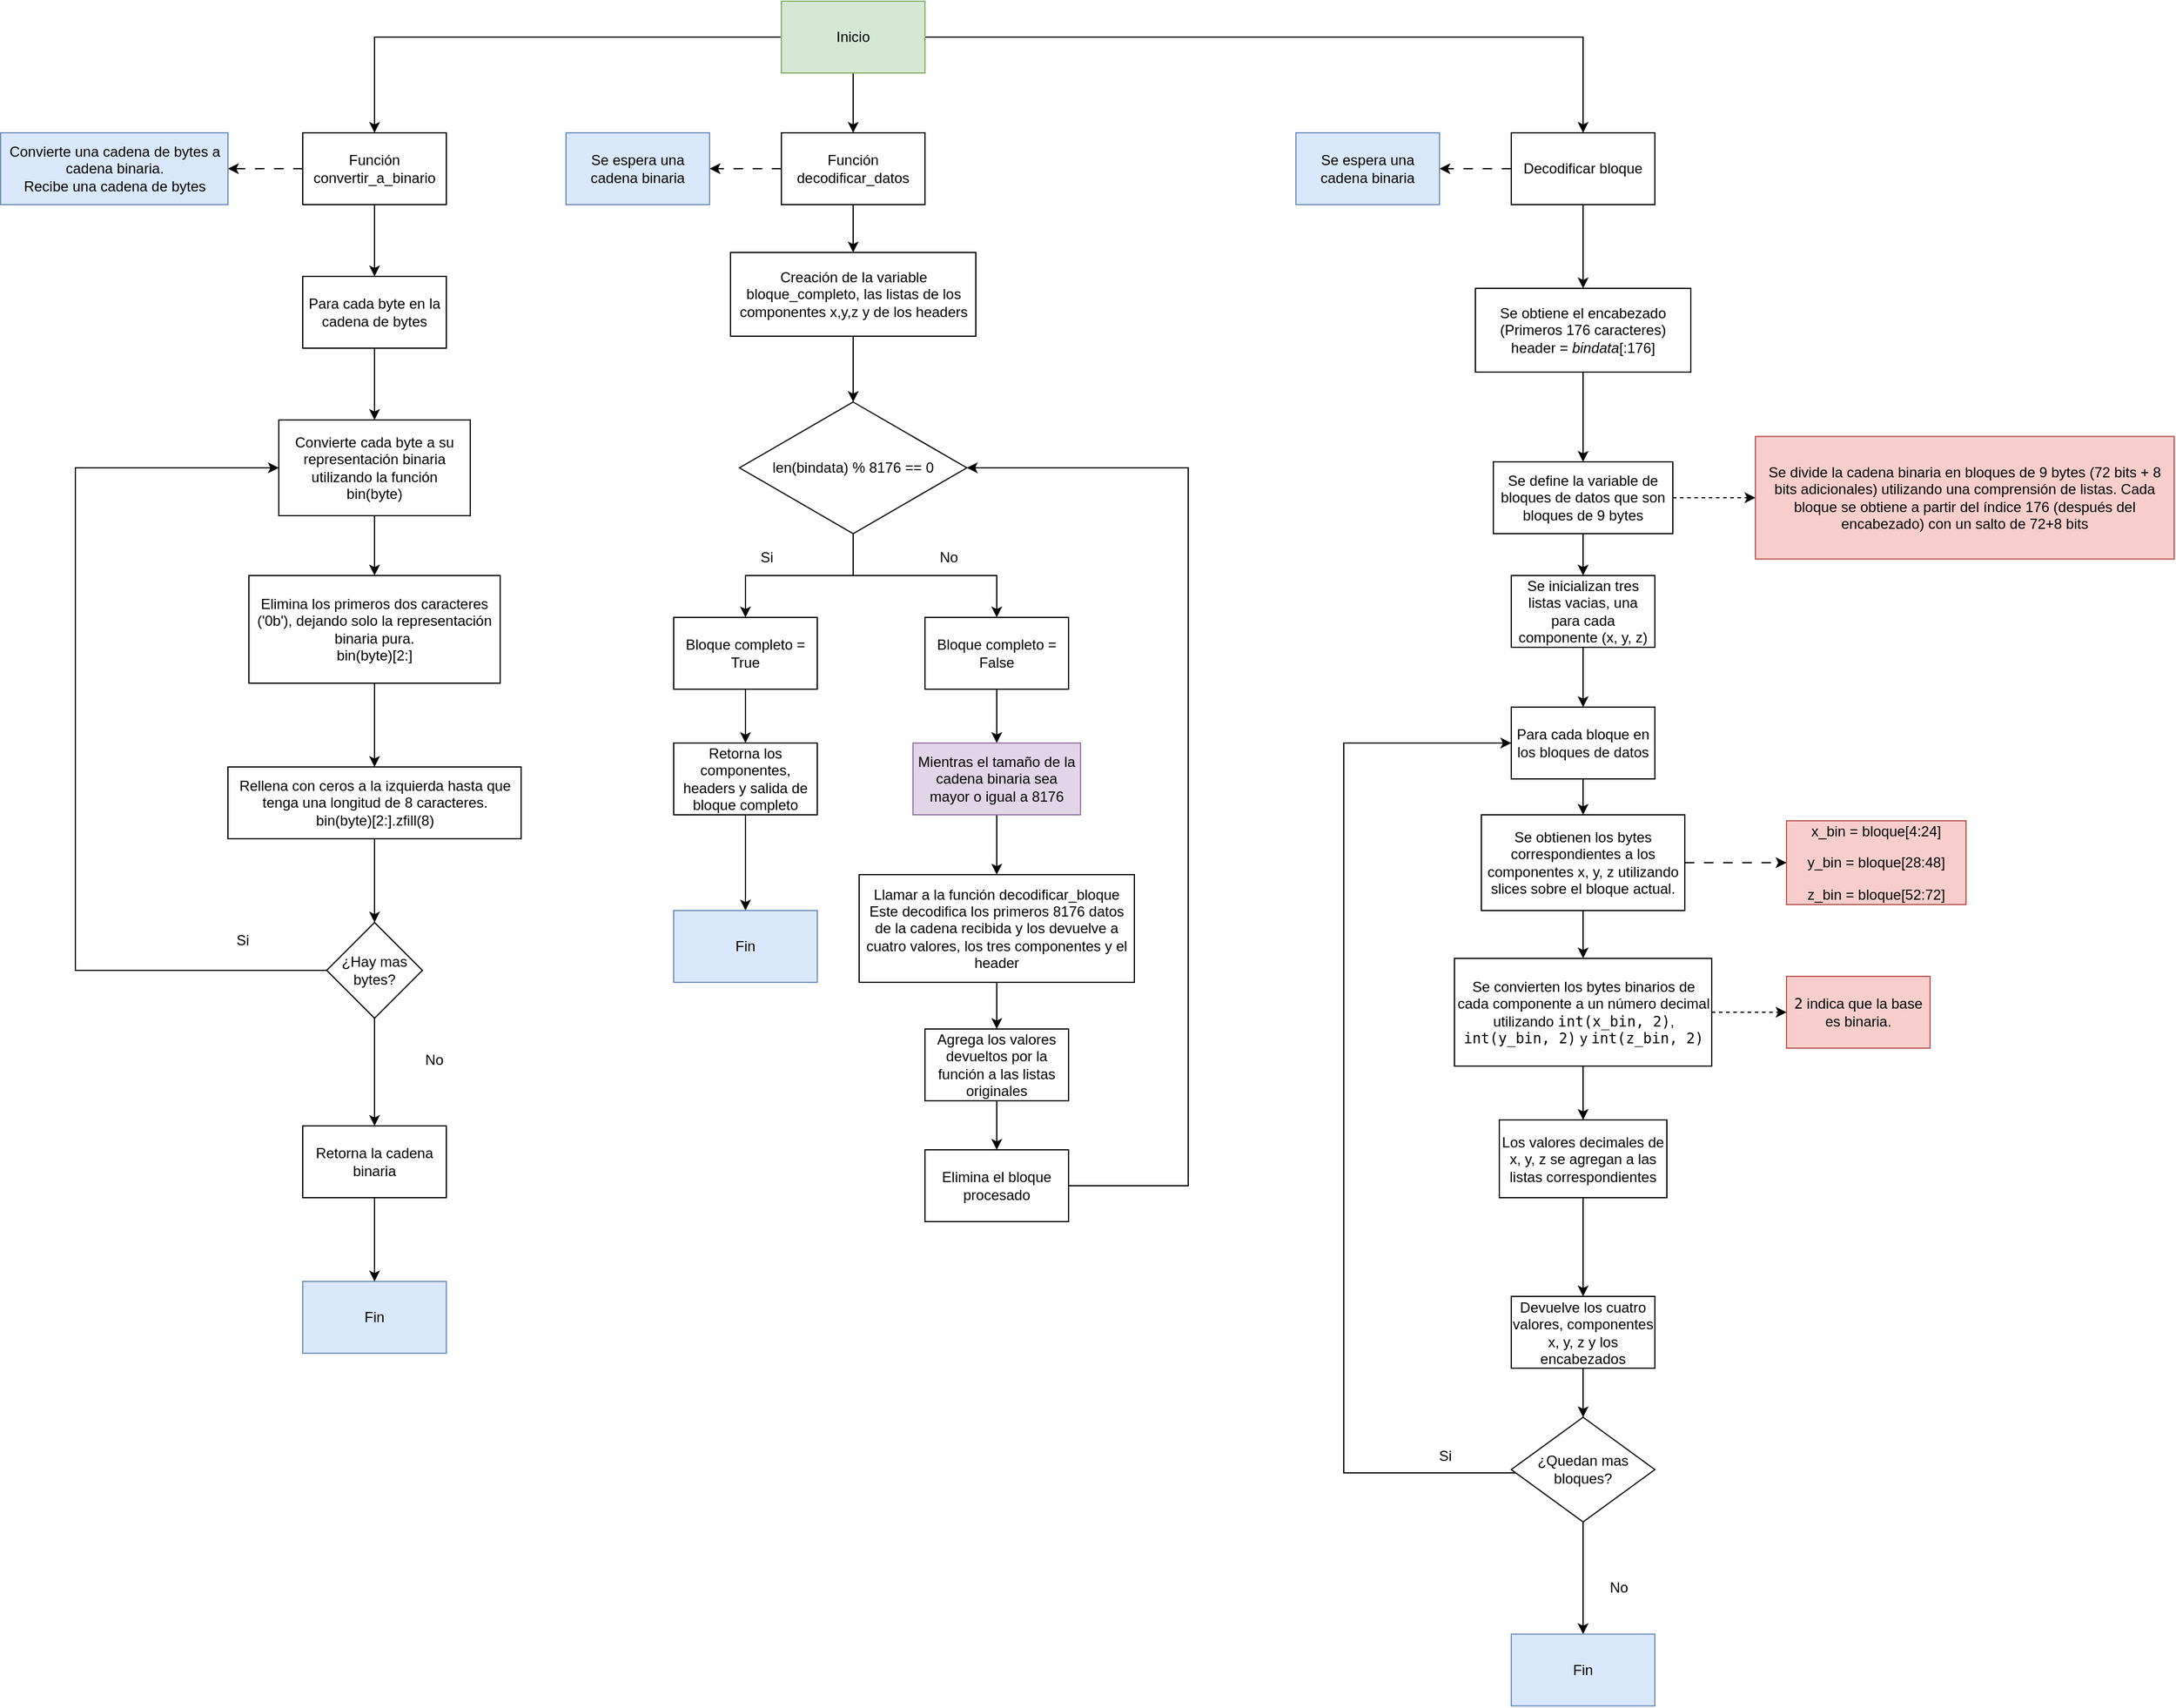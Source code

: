 <mxfile version="24.4.6" type="device">
  <diagram name="Página-1" id="4RbDEC1ftq5Z9n6P_oA_">
    <mxGraphModel dx="1049" dy="612" grid="1" gridSize="10" guides="1" tooltips="1" connect="1" arrows="1" fold="1" page="1" pageScale="1" pageWidth="827" pageHeight="1169" math="0" shadow="0">
      <root>
        <mxCell id="0" />
        <mxCell id="1" parent="0" />
        <mxCell id="TBsZOaTkdkSCyyJF4Hoa-3" value="" style="edgeStyle=orthogonalEdgeStyle;rounded=0;orthogonalLoop=1;jettySize=auto;html=1;" edge="1" parent="1" source="TBsZOaTkdkSCyyJF4Hoa-1" target="TBsZOaTkdkSCyyJF4Hoa-2">
          <mxGeometry relative="1" as="geometry" />
        </mxCell>
        <mxCell id="TBsZOaTkdkSCyyJF4Hoa-26" value="" style="edgeStyle=orthogonalEdgeStyle;rounded=0;orthogonalLoop=1;jettySize=auto;html=1;" edge="1" parent="1" source="TBsZOaTkdkSCyyJF4Hoa-1" target="TBsZOaTkdkSCyyJF4Hoa-25">
          <mxGeometry relative="1" as="geometry" />
        </mxCell>
        <mxCell id="TBsZOaTkdkSCyyJF4Hoa-63" value="" style="edgeStyle=orthogonalEdgeStyle;rounded=0;orthogonalLoop=1;jettySize=auto;html=1;" edge="1" parent="1" source="TBsZOaTkdkSCyyJF4Hoa-1" target="TBsZOaTkdkSCyyJF4Hoa-62">
          <mxGeometry relative="1" as="geometry" />
        </mxCell>
        <mxCell id="TBsZOaTkdkSCyyJF4Hoa-1" value="Inicio" style="rounded=0;whiteSpace=wrap;html=1;fillColor=#d5e8d4;strokeColor=#82b366;" vertex="1" parent="1">
          <mxGeometry x="840" y="250" width="120" height="60" as="geometry" />
        </mxCell>
        <mxCell id="TBsZOaTkdkSCyyJF4Hoa-5" value="" style="edgeStyle=orthogonalEdgeStyle;rounded=0;orthogonalLoop=1;jettySize=auto;html=1;dashed=1;dashPattern=8 8;" edge="1" parent="1" source="TBsZOaTkdkSCyyJF4Hoa-2" target="TBsZOaTkdkSCyyJF4Hoa-4">
          <mxGeometry relative="1" as="geometry" />
        </mxCell>
        <mxCell id="TBsZOaTkdkSCyyJF4Hoa-7" value="" style="edgeStyle=orthogonalEdgeStyle;rounded=0;orthogonalLoop=1;jettySize=auto;html=1;" edge="1" parent="1" source="TBsZOaTkdkSCyyJF4Hoa-2" target="TBsZOaTkdkSCyyJF4Hoa-6">
          <mxGeometry relative="1" as="geometry" />
        </mxCell>
        <mxCell id="TBsZOaTkdkSCyyJF4Hoa-2" value="&lt;div&gt;Función &lt;br&gt;&lt;/div&gt;&lt;div&gt;convertir_a_binario&lt;br&gt;&lt;/div&gt; " style="whiteSpace=wrap;html=1;rounded=0;" vertex="1" parent="1">
          <mxGeometry x="440" y="360" width="120" height="60" as="geometry" />
        </mxCell>
        <mxCell id="TBsZOaTkdkSCyyJF4Hoa-4" value="&lt;div&gt;Convierte una cadena de bytes a cadena binaria. &lt;br&gt;&lt;/div&gt;&lt;div&gt;Recibe una cadena de bytes&lt;br&gt;&lt;/div&gt;" style="whiteSpace=wrap;html=1;rounded=0;fillColor=#dae8fc;strokeColor=#6c8ebf;" vertex="1" parent="1">
          <mxGeometry x="187.5" y="360" width="190" height="60" as="geometry" />
        </mxCell>
        <mxCell id="TBsZOaTkdkSCyyJF4Hoa-9" value="" style="edgeStyle=orthogonalEdgeStyle;rounded=0;orthogonalLoop=1;jettySize=auto;html=1;" edge="1" parent="1" source="TBsZOaTkdkSCyyJF4Hoa-6" target="TBsZOaTkdkSCyyJF4Hoa-8">
          <mxGeometry relative="1" as="geometry" />
        </mxCell>
        <mxCell id="TBsZOaTkdkSCyyJF4Hoa-6" value="Para cada byte en la cadena de bytes" style="whiteSpace=wrap;html=1;rounded=0;" vertex="1" parent="1">
          <mxGeometry x="440" y="480" width="120" height="60" as="geometry" />
        </mxCell>
        <mxCell id="TBsZOaTkdkSCyyJF4Hoa-11" value="" style="edgeStyle=orthogonalEdgeStyle;rounded=0;orthogonalLoop=1;jettySize=auto;html=1;" edge="1" parent="1" source="TBsZOaTkdkSCyyJF4Hoa-8" target="TBsZOaTkdkSCyyJF4Hoa-10">
          <mxGeometry relative="1" as="geometry" />
        </mxCell>
        <mxCell id="TBsZOaTkdkSCyyJF4Hoa-8" value="Convierte cada byte a su representación binaria utilizando la función &lt;br&gt;bin(byte)" style="whiteSpace=wrap;html=1;rounded=0;" vertex="1" parent="1">
          <mxGeometry x="420" y="600" width="160" height="80" as="geometry" />
        </mxCell>
        <mxCell id="TBsZOaTkdkSCyyJF4Hoa-13" value="" style="edgeStyle=orthogonalEdgeStyle;rounded=0;orthogonalLoop=1;jettySize=auto;html=1;" edge="1" parent="1" source="TBsZOaTkdkSCyyJF4Hoa-10" target="TBsZOaTkdkSCyyJF4Hoa-12">
          <mxGeometry relative="1" as="geometry" />
        </mxCell>
        <mxCell id="TBsZOaTkdkSCyyJF4Hoa-10" value="&lt;div&gt;Elimina los primeros dos caracteres (&#39;0b&#39;), dejando solo la representación binaria pura.&lt;/div&gt;&lt;div&gt;bin(byte)[2:]&lt;br&gt;&lt;/div&gt;" style="whiteSpace=wrap;html=1;rounded=0;" vertex="1" parent="1">
          <mxGeometry x="395" y="730" width="210" height="90" as="geometry" />
        </mxCell>
        <mxCell id="TBsZOaTkdkSCyyJF4Hoa-17" value="" style="edgeStyle=orthogonalEdgeStyle;rounded=0;orthogonalLoop=1;jettySize=auto;html=1;" edge="1" parent="1" source="TBsZOaTkdkSCyyJF4Hoa-12" target="TBsZOaTkdkSCyyJF4Hoa-16">
          <mxGeometry relative="1" as="geometry" />
        </mxCell>
        <mxCell id="TBsZOaTkdkSCyyJF4Hoa-12" value="&lt;div&gt;Rellena con ceros a la izquierda hasta que tenga una longitud de 8 caracteres.&lt;/div&gt;bin(byte)[2:].zfill(8)" style="whiteSpace=wrap;html=1;rounded=0;" vertex="1" parent="1">
          <mxGeometry x="377.5" y="890" width="245" height="60" as="geometry" />
        </mxCell>
        <mxCell id="TBsZOaTkdkSCyyJF4Hoa-18" style="edgeStyle=orthogonalEdgeStyle;rounded=0;orthogonalLoop=1;jettySize=auto;html=1;entryX=0;entryY=0.5;entryDx=0;entryDy=0;" edge="1" parent="1" source="TBsZOaTkdkSCyyJF4Hoa-16" target="TBsZOaTkdkSCyyJF4Hoa-8">
          <mxGeometry relative="1" as="geometry">
            <Array as="points">
              <mxPoint x="250" y="1060" />
              <mxPoint x="250" y="640" />
            </Array>
          </mxGeometry>
        </mxCell>
        <mxCell id="TBsZOaTkdkSCyyJF4Hoa-21" value="" style="edgeStyle=orthogonalEdgeStyle;rounded=0;orthogonalLoop=1;jettySize=auto;html=1;" edge="1" parent="1" source="TBsZOaTkdkSCyyJF4Hoa-16" target="TBsZOaTkdkSCyyJF4Hoa-20">
          <mxGeometry relative="1" as="geometry" />
        </mxCell>
        <mxCell id="TBsZOaTkdkSCyyJF4Hoa-16" value="¿Hay mas bytes?" style="rhombus;whiteSpace=wrap;html=1;rounded=0;" vertex="1" parent="1">
          <mxGeometry x="460" y="1020" width="80" height="80" as="geometry" />
        </mxCell>
        <mxCell id="TBsZOaTkdkSCyyJF4Hoa-19" value="Si" style="text;html=1;align=center;verticalAlign=middle;whiteSpace=wrap;rounded=0;" vertex="1" parent="1">
          <mxGeometry x="360" y="1020" width="60" height="30" as="geometry" />
        </mxCell>
        <mxCell id="TBsZOaTkdkSCyyJF4Hoa-24" value="" style="edgeStyle=orthogonalEdgeStyle;rounded=0;orthogonalLoop=1;jettySize=auto;html=1;" edge="1" parent="1" source="TBsZOaTkdkSCyyJF4Hoa-20" target="TBsZOaTkdkSCyyJF4Hoa-23">
          <mxGeometry relative="1" as="geometry" />
        </mxCell>
        <mxCell id="TBsZOaTkdkSCyyJF4Hoa-20" value="Retorna la cadena binaria" style="whiteSpace=wrap;html=1;rounded=0;" vertex="1" parent="1">
          <mxGeometry x="440" y="1190" width="120" height="60" as="geometry" />
        </mxCell>
        <mxCell id="TBsZOaTkdkSCyyJF4Hoa-22" value="No" style="text;html=1;align=center;verticalAlign=middle;whiteSpace=wrap;rounded=0;" vertex="1" parent="1">
          <mxGeometry x="520" y="1120" width="60" height="30" as="geometry" />
        </mxCell>
        <mxCell id="TBsZOaTkdkSCyyJF4Hoa-23" value="Fin" style="whiteSpace=wrap;html=1;rounded=0;fillColor=#dae8fc;strokeColor=#6c8ebf;" vertex="1" parent="1">
          <mxGeometry x="440" y="1320" width="120" height="60" as="geometry" />
        </mxCell>
        <mxCell id="TBsZOaTkdkSCyyJF4Hoa-28" value="" style="edgeStyle=orthogonalEdgeStyle;rounded=0;orthogonalLoop=1;jettySize=auto;html=1;" edge="1" parent="1" source="TBsZOaTkdkSCyyJF4Hoa-25" target="TBsZOaTkdkSCyyJF4Hoa-27">
          <mxGeometry relative="1" as="geometry" />
        </mxCell>
        <mxCell id="TBsZOaTkdkSCyyJF4Hoa-30" value="" style="edgeStyle=orthogonalEdgeStyle;rounded=0;orthogonalLoop=1;jettySize=auto;html=1;dashed=1;dashPattern=8 8;" edge="1" parent="1" source="TBsZOaTkdkSCyyJF4Hoa-25" target="TBsZOaTkdkSCyyJF4Hoa-29">
          <mxGeometry relative="1" as="geometry" />
        </mxCell>
        <mxCell id="TBsZOaTkdkSCyyJF4Hoa-25" value="Función&lt;br&gt;decodificar_datos" style="whiteSpace=wrap;html=1;rounded=0;" vertex="1" parent="1">
          <mxGeometry x="840" y="360" width="120" height="60" as="geometry" />
        </mxCell>
        <mxCell id="TBsZOaTkdkSCyyJF4Hoa-33" value="" style="edgeStyle=orthogonalEdgeStyle;rounded=0;orthogonalLoop=1;jettySize=auto;html=1;" edge="1" parent="1" source="TBsZOaTkdkSCyyJF4Hoa-27" target="TBsZOaTkdkSCyyJF4Hoa-32">
          <mxGeometry relative="1" as="geometry" />
        </mxCell>
        <mxCell id="TBsZOaTkdkSCyyJF4Hoa-27" value="Creación de la variable bloque_completo, las listas de los componentes x,y,z y de los headers" style="whiteSpace=wrap;html=1;rounded=0;" vertex="1" parent="1">
          <mxGeometry x="797.5" y="460" width="205" height="70" as="geometry" />
        </mxCell>
        <mxCell id="TBsZOaTkdkSCyyJF4Hoa-29" value="Se espera una cadena binaria" style="whiteSpace=wrap;html=1;rounded=0;fillColor=#dae8fc;strokeColor=#6c8ebf;" vertex="1" parent="1">
          <mxGeometry x="660" y="360" width="120" height="60" as="geometry" />
        </mxCell>
        <mxCell id="TBsZOaTkdkSCyyJF4Hoa-35" value="" style="edgeStyle=orthogonalEdgeStyle;rounded=0;orthogonalLoop=1;jettySize=auto;html=1;" edge="1" parent="1" source="TBsZOaTkdkSCyyJF4Hoa-32" target="TBsZOaTkdkSCyyJF4Hoa-34">
          <mxGeometry relative="1" as="geometry" />
        </mxCell>
        <mxCell id="TBsZOaTkdkSCyyJF4Hoa-43" value="" style="edgeStyle=orthogonalEdgeStyle;rounded=0;orthogonalLoop=1;jettySize=auto;html=1;" edge="1" parent="1" source="TBsZOaTkdkSCyyJF4Hoa-32" target="TBsZOaTkdkSCyyJF4Hoa-42">
          <mxGeometry relative="1" as="geometry" />
        </mxCell>
        <mxCell id="TBsZOaTkdkSCyyJF4Hoa-32" value="len(bindata) % 8176 == 0" style="rhombus;whiteSpace=wrap;html=1;rounded=0;" vertex="1" parent="1">
          <mxGeometry x="805" y="585" width="190" height="110" as="geometry" />
        </mxCell>
        <mxCell id="TBsZOaTkdkSCyyJF4Hoa-51" style="edgeStyle=orthogonalEdgeStyle;rounded=0;orthogonalLoop=1;jettySize=auto;html=1;entryX=0.5;entryY=0;entryDx=0;entryDy=0;" edge="1" parent="1" source="TBsZOaTkdkSCyyJF4Hoa-34" target="TBsZOaTkdkSCyyJF4Hoa-47">
          <mxGeometry relative="1" as="geometry" />
        </mxCell>
        <mxCell id="TBsZOaTkdkSCyyJF4Hoa-34" value="Bloque completo = True" style="whiteSpace=wrap;html=1;rounded=0;" vertex="1" parent="1">
          <mxGeometry x="750" y="765" width="120" height="60" as="geometry" />
        </mxCell>
        <mxCell id="TBsZOaTkdkSCyyJF4Hoa-36" value="No" style="text;html=1;align=center;verticalAlign=middle;whiteSpace=wrap;rounded=0;" vertex="1" parent="1">
          <mxGeometry x="950" y="700" width="60" height="30" as="geometry" />
        </mxCell>
        <mxCell id="TBsZOaTkdkSCyyJF4Hoa-54" style="edgeStyle=orthogonalEdgeStyle;rounded=0;orthogonalLoop=1;jettySize=auto;html=1;entryX=0.5;entryY=0;entryDx=0;entryDy=0;" edge="1" parent="1" source="TBsZOaTkdkSCyyJF4Hoa-42" target="TBsZOaTkdkSCyyJF4Hoa-52">
          <mxGeometry relative="1" as="geometry" />
        </mxCell>
        <mxCell id="TBsZOaTkdkSCyyJF4Hoa-42" value="Bloque completo = False" style="whiteSpace=wrap;html=1;rounded=0;" vertex="1" parent="1">
          <mxGeometry x="960" y="765" width="120" height="60" as="geometry" />
        </mxCell>
        <mxCell id="TBsZOaTkdkSCyyJF4Hoa-44" value="Si" style="text;html=1;align=center;verticalAlign=middle;whiteSpace=wrap;rounded=0;" vertex="1" parent="1">
          <mxGeometry x="797.5" y="700" width="60" height="30" as="geometry" />
        </mxCell>
        <mxCell id="TBsZOaTkdkSCyyJF4Hoa-97" value="" style="edgeStyle=orthogonalEdgeStyle;rounded=0;orthogonalLoop=1;jettySize=auto;html=1;" edge="1" parent="1" source="TBsZOaTkdkSCyyJF4Hoa-47" target="TBsZOaTkdkSCyyJF4Hoa-96">
          <mxGeometry relative="1" as="geometry" />
        </mxCell>
        <mxCell id="TBsZOaTkdkSCyyJF4Hoa-47" value="Retorna los componentes, headers y salida de bloque completo" style="whiteSpace=wrap;html=1;rounded=0;" vertex="1" parent="1">
          <mxGeometry x="750" y="870" width="120" height="60" as="geometry" />
        </mxCell>
        <mxCell id="TBsZOaTkdkSCyyJF4Hoa-56" value="" style="edgeStyle=orthogonalEdgeStyle;rounded=0;orthogonalLoop=1;jettySize=auto;html=1;" edge="1" parent="1" source="TBsZOaTkdkSCyyJF4Hoa-52" target="TBsZOaTkdkSCyyJF4Hoa-55">
          <mxGeometry relative="1" as="geometry" />
        </mxCell>
        <mxCell id="TBsZOaTkdkSCyyJF4Hoa-52" value="Mientras el tamaño de la cadena binaria sea mayor o igual a 8176" style="whiteSpace=wrap;html=1;rounded=0;fillColor=#e1d5e7;strokeColor=#9673a6;" vertex="1" parent="1">
          <mxGeometry x="950" y="870" width="140" height="60" as="geometry" />
        </mxCell>
        <mxCell id="TBsZOaTkdkSCyyJF4Hoa-58" value="" style="edgeStyle=orthogonalEdgeStyle;rounded=0;orthogonalLoop=1;jettySize=auto;html=1;" edge="1" parent="1" source="TBsZOaTkdkSCyyJF4Hoa-55" target="TBsZOaTkdkSCyyJF4Hoa-57">
          <mxGeometry relative="1" as="geometry" />
        </mxCell>
        <mxCell id="TBsZOaTkdkSCyyJF4Hoa-55" value="&lt;div&gt;Llamar a la&amp;nbsp;función decodificar_bloque&lt;/div&gt;&lt;div&gt;Este decodifica los primeros 8176 datos de la cadena recibida y los devuelve a cuatro valores, los tres componentes y el header&lt;br&gt; &lt;/div&gt;" style="whiteSpace=wrap;html=1;rounded=0;" vertex="1" parent="1">
          <mxGeometry x="905" y="980" width="230" height="90" as="geometry" />
        </mxCell>
        <mxCell id="TBsZOaTkdkSCyyJF4Hoa-60" value="" style="edgeStyle=orthogonalEdgeStyle;rounded=0;orthogonalLoop=1;jettySize=auto;html=1;" edge="1" parent="1" source="TBsZOaTkdkSCyyJF4Hoa-57" target="TBsZOaTkdkSCyyJF4Hoa-59">
          <mxGeometry relative="1" as="geometry" />
        </mxCell>
        <mxCell id="TBsZOaTkdkSCyyJF4Hoa-57" value="Agrega los valores devueltos por la función a las listas originales" style="whiteSpace=wrap;html=1;rounded=0;" vertex="1" parent="1">
          <mxGeometry x="960" y="1109" width="120" height="60" as="geometry" />
        </mxCell>
        <mxCell id="TBsZOaTkdkSCyyJF4Hoa-61" style="edgeStyle=orthogonalEdgeStyle;rounded=0;orthogonalLoop=1;jettySize=auto;html=1;entryX=1;entryY=0.5;entryDx=0;entryDy=0;" edge="1" parent="1" source="TBsZOaTkdkSCyyJF4Hoa-59" target="TBsZOaTkdkSCyyJF4Hoa-32">
          <mxGeometry relative="1" as="geometry">
            <Array as="points">
              <mxPoint x="1180" y="1240" />
              <mxPoint x="1180" y="640" />
            </Array>
          </mxGeometry>
        </mxCell>
        <mxCell id="TBsZOaTkdkSCyyJF4Hoa-59" value="Elimina el bloque procesado" style="whiteSpace=wrap;html=1;rounded=0;" vertex="1" parent="1">
          <mxGeometry x="960" y="1210" width="120" height="60" as="geometry" />
        </mxCell>
        <mxCell id="TBsZOaTkdkSCyyJF4Hoa-65" value="" style="edgeStyle=orthogonalEdgeStyle;rounded=0;orthogonalLoop=1;jettySize=auto;html=1;" edge="1" parent="1" source="TBsZOaTkdkSCyyJF4Hoa-62" target="TBsZOaTkdkSCyyJF4Hoa-64">
          <mxGeometry relative="1" as="geometry" />
        </mxCell>
        <mxCell id="TBsZOaTkdkSCyyJF4Hoa-67" style="edgeStyle=orthogonalEdgeStyle;rounded=0;orthogonalLoop=1;jettySize=auto;html=1;entryX=1;entryY=0.5;entryDx=0;entryDy=0;dashed=1;dashPattern=8 8;" edge="1" parent="1" source="TBsZOaTkdkSCyyJF4Hoa-62" target="TBsZOaTkdkSCyyJF4Hoa-66">
          <mxGeometry relative="1" as="geometry" />
        </mxCell>
        <mxCell id="TBsZOaTkdkSCyyJF4Hoa-62" value="Decodificar bloque" style="whiteSpace=wrap;html=1;rounded=0;" vertex="1" parent="1">
          <mxGeometry x="1450" y="360" width="120" height="60" as="geometry" />
        </mxCell>
        <mxCell id="TBsZOaTkdkSCyyJF4Hoa-69" value="" style="edgeStyle=orthogonalEdgeStyle;rounded=0;orthogonalLoop=1;jettySize=auto;html=1;" edge="1" parent="1" source="TBsZOaTkdkSCyyJF4Hoa-64" target="TBsZOaTkdkSCyyJF4Hoa-68">
          <mxGeometry relative="1" as="geometry" />
        </mxCell>
        <mxCell id="TBsZOaTkdkSCyyJF4Hoa-64" value="&lt;div&gt;Se obtiene el encabezado (Primeros 176 caracteres) &lt;br&gt;&lt;/div&gt;&lt;div&gt;header = &lt;em&gt;bindata&lt;/em&gt;[:176]&lt;/div&gt;" style="whiteSpace=wrap;html=1;rounded=0;" vertex="1" parent="1">
          <mxGeometry x="1420" y="490" width="180" height="70" as="geometry" />
        </mxCell>
        <mxCell id="TBsZOaTkdkSCyyJF4Hoa-66" value="Se espera una cadena binaria" style="whiteSpace=wrap;html=1;rounded=0;fillColor=#dae8fc;strokeColor=#6c8ebf;" vertex="1" parent="1">
          <mxGeometry x="1270" y="360" width="120" height="60" as="geometry" />
        </mxCell>
        <mxCell id="TBsZOaTkdkSCyyJF4Hoa-71" value="" style="edgeStyle=orthogonalEdgeStyle;rounded=0;orthogonalLoop=1;jettySize=auto;html=1;dashed=1;" edge="1" parent="1" source="TBsZOaTkdkSCyyJF4Hoa-68" target="TBsZOaTkdkSCyyJF4Hoa-70">
          <mxGeometry relative="1" as="geometry" />
        </mxCell>
        <mxCell id="TBsZOaTkdkSCyyJF4Hoa-73" value="" style="edgeStyle=orthogonalEdgeStyle;rounded=0;orthogonalLoop=1;jettySize=auto;html=1;" edge="1" parent="1" source="TBsZOaTkdkSCyyJF4Hoa-68" target="TBsZOaTkdkSCyyJF4Hoa-72">
          <mxGeometry relative="1" as="geometry" />
        </mxCell>
        <mxCell id="TBsZOaTkdkSCyyJF4Hoa-68" value="Se define la variable de bloques de datos que son bloques de 9 bytes" style="whiteSpace=wrap;html=1;rounded=0;" vertex="1" parent="1">
          <mxGeometry x="1435" y="635" width="150" height="60" as="geometry" />
        </mxCell>
        <mxCell id="TBsZOaTkdkSCyyJF4Hoa-70" value="&lt;p data-pm-slice=&quot;1 1 []&quot;&gt;Se divide la cadena binaria en bloques de 9 bytes (72 bits + 8 bits adicionales) utilizando una comprensión de listas. Cada bloque se obtiene a partir del índice 176 (después del encabezado) con un salto de 72+8 bits&lt;/p&gt;" style="whiteSpace=wrap;html=1;rounded=0;fillColor=#f8cecc;strokeColor=#b85450;" vertex="1" parent="1">
          <mxGeometry x="1654" y="613.75" width="350" height="102.5" as="geometry" />
        </mxCell>
        <mxCell id="TBsZOaTkdkSCyyJF4Hoa-75" value="" style="edgeStyle=orthogonalEdgeStyle;rounded=0;orthogonalLoop=1;jettySize=auto;html=1;" edge="1" parent="1" source="TBsZOaTkdkSCyyJF4Hoa-72" target="TBsZOaTkdkSCyyJF4Hoa-74">
          <mxGeometry relative="1" as="geometry" />
        </mxCell>
        <mxCell id="TBsZOaTkdkSCyyJF4Hoa-72" value="Se inicializan tres listas vacias, una para cada componente (x, y, z)" style="whiteSpace=wrap;html=1;rounded=0;" vertex="1" parent="1">
          <mxGeometry x="1450" y="730" width="120" height="60" as="geometry" />
        </mxCell>
        <mxCell id="TBsZOaTkdkSCyyJF4Hoa-77" value="" style="edgeStyle=orthogonalEdgeStyle;rounded=0;orthogonalLoop=1;jettySize=auto;html=1;" edge="1" parent="1" source="TBsZOaTkdkSCyyJF4Hoa-74" target="TBsZOaTkdkSCyyJF4Hoa-76">
          <mxGeometry relative="1" as="geometry" />
        </mxCell>
        <mxCell id="TBsZOaTkdkSCyyJF4Hoa-74" value="Para cada bloque en los bloques de datos" style="whiteSpace=wrap;html=1;rounded=0;" vertex="1" parent="1">
          <mxGeometry x="1450" y="840" width="120" height="60" as="geometry" />
        </mxCell>
        <mxCell id="TBsZOaTkdkSCyyJF4Hoa-79" value="" style="edgeStyle=orthogonalEdgeStyle;rounded=0;orthogonalLoop=1;jettySize=auto;html=1;dashed=1;dashPattern=8 8;" edge="1" parent="1" source="TBsZOaTkdkSCyyJF4Hoa-76" target="TBsZOaTkdkSCyyJF4Hoa-78">
          <mxGeometry relative="1" as="geometry" />
        </mxCell>
        <mxCell id="TBsZOaTkdkSCyyJF4Hoa-81" value="" style="edgeStyle=orthogonalEdgeStyle;rounded=0;orthogonalLoop=1;jettySize=auto;html=1;" edge="1" parent="1" source="TBsZOaTkdkSCyyJF4Hoa-76" target="TBsZOaTkdkSCyyJF4Hoa-80">
          <mxGeometry relative="1" as="geometry" />
        </mxCell>
        <mxCell id="TBsZOaTkdkSCyyJF4Hoa-76" value="&lt;p data-pm-slice=&quot;1 1 []&quot;&gt;Se obtienen los bytes correspondientes a los componentes x, y, z utilizando slices sobre el bloque actual.&lt;/p&gt;" style="whiteSpace=wrap;html=1;rounded=0;" vertex="1" parent="1">
          <mxGeometry x="1425" y="930" width="170" height="80" as="geometry" />
        </mxCell>
        <mxCell id="TBsZOaTkdkSCyyJF4Hoa-78" value="&lt;p data-pm-slice=&quot;1 1 []&quot;&gt;x_bin = bloque[4:24]&lt;/p&gt;&lt;p&gt; y_bin = bloque[28:48]&lt;/p&gt;&lt;p&gt;z_bin = bloque[52:72]&lt;/p&gt;" style="whiteSpace=wrap;html=1;rounded=0;fillColor=#f8cecc;strokeColor=#b85450;" vertex="1" parent="1">
          <mxGeometry x="1680" y="935" width="150" height="70" as="geometry" />
        </mxCell>
        <mxCell id="TBsZOaTkdkSCyyJF4Hoa-83" value="" style="edgeStyle=orthogonalEdgeStyle;rounded=0;orthogonalLoop=1;jettySize=auto;html=1;dashed=1;" edge="1" parent="1" source="TBsZOaTkdkSCyyJF4Hoa-80" target="TBsZOaTkdkSCyyJF4Hoa-82">
          <mxGeometry relative="1" as="geometry" />
        </mxCell>
        <mxCell id="TBsZOaTkdkSCyyJF4Hoa-85" value="" style="edgeStyle=orthogonalEdgeStyle;rounded=0;orthogonalLoop=1;jettySize=auto;html=1;" edge="1" parent="1" source="TBsZOaTkdkSCyyJF4Hoa-80" target="TBsZOaTkdkSCyyJF4Hoa-84">
          <mxGeometry relative="1" as="geometry" />
        </mxCell>
        <mxCell id="TBsZOaTkdkSCyyJF4Hoa-80" value="Se convierten los bytes binarios de cada componente a un número decimal utilizando &lt;code class=&quot;bg-bg-300 px-1 py-px text-accent-secondary-000 rounded-[0.3rem] text-[0.95em] whitespace-pre-wrap&quot;&gt;int(x_bin, 2)&lt;/code&gt;, &lt;code class=&quot;bg-bg-300 px-1 py-px text-accent-secondary-000 rounded-[0.3rem] text-[0.95em] whitespace-pre-wrap&quot;&gt;int(y_bin, 2)&lt;/code&gt; y &lt;code class=&quot;bg-bg-300 px-1 py-px text-accent-secondary-000 rounded-[0.3rem] text-[0.95em] whitespace-pre-wrap&quot;&gt;int(z_bin, 2)&lt;/code&gt;" style="whiteSpace=wrap;html=1;rounded=0;" vertex="1" parent="1">
          <mxGeometry x="1402.5" y="1050" width="215" height="90" as="geometry" />
        </mxCell>
        <mxCell id="TBsZOaTkdkSCyyJF4Hoa-82" value="&lt;code class=&quot;bg-bg-300 px-1 py-px text-accent-secondary-000 rounded-[0.3rem] text-[0.95em] whitespace-pre-wrap&quot;&gt;2&lt;/code&gt; indica que la base es binaria." style="whiteSpace=wrap;html=1;rounded=0;fillColor=#f8cecc;strokeColor=#b85450;" vertex="1" parent="1">
          <mxGeometry x="1680" y="1065" width="120" height="60" as="geometry" />
        </mxCell>
        <mxCell id="TBsZOaTkdkSCyyJF4Hoa-94" value="" style="edgeStyle=orthogonalEdgeStyle;rounded=0;orthogonalLoop=1;jettySize=auto;html=1;" edge="1" parent="1" source="TBsZOaTkdkSCyyJF4Hoa-84" target="TBsZOaTkdkSCyyJF4Hoa-93">
          <mxGeometry relative="1" as="geometry" />
        </mxCell>
        <mxCell id="TBsZOaTkdkSCyyJF4Hoa-84" value="Los valores decimales de x, y, z se agregan a las listas correspondientes " style="whiteSpace=wrap;html=1;rounded=0;" vertex="1" parent="1">
          <mxGeometry x="1440" y="1185" width="140" height="65" as="geometry" />
        </mxCell>
        <mxCell id="TBsZOaTkdkSCyyJF4Hoa-89" value="" style="edgeStyle=orthogonalEdgeStyle;rounded=0;orthogonalLoop=1;jettySize=auto;html=1;" edge="1" parent="1" source="TBsZOaTkdkSCyyJF4Hoa-86" target="TBsZOaTkdkSCyyJF4Hoa-88">
          <mxGeometry relative="1" as="geometry" />
        </mxCell>
        <mxCell id="TBsZOaTkdkSCyyJF4Hoa-98" style="edgeStyle=orthogonalEdgeStyle;rounded=0;orthogonalLoop=1;jettySize=auto;html=1;entryX=0;entryY=0.5;entryDx=0;entryDy=0;" edge="1" parent="1" source="TBsZOaTkdkSCyyJF4Hoa-86" target="TBsZOaTkdkSCyyJF4Hoa-74">
          <mxGeometry relative="1" as="geometry">
            <Array as="points">
              <mxPoint x="1310" y="1480" />
              <mxPoint x="1310" y="870" />
            </Array>
          </mxGeometry>
        </mxCell>
        <mxCell id="TBsZOaTkdkSCyyJF4Hoa-86" value="¿Quedan mas bloques?" style="rhombus;whiteSpace=wrap;html=1;rounded=0;" vertex="1" parent="1">
          <mxGeometry x="1450" y="1433.5" width="120" height="87.5" as="geometry" />
        </mxCell>
        <mxCell id="TBsZOaTkdkSCyyJF4Hoa-88" value="Fin" style="whiteSpace=wrap;html=1;rounded=0;fillColor=#dae8fc;strokeColor=#6c8ebf;" vertex="1" parent="1">
          <mxGeometry x="1450" y="1614.75" width="120" height="60" as="geometry" />
        </mxCell>
        <mxCell id="TBsZOaTkdkSCyyJF4Hoa-91" value="Si" style="text;html=1;align=center;verticalAlign=middle;whiteSpace=wrap;rounded=0;" vertex="1" parent="1">
          <mxGeometry x="1365" y="1451" width="60" height="30" as="geometry" />
        </mxCell>
        <mxCell id="TBsZOaTkdkSCyyJF4Hoa-92" value="No" style="text;html=1;align=center;verticalAlign=middle;whiteSpace=wrap;rounded=0;" vertex="1" parent="1">
          <mxGeometry x="1510" y="1561" width="60" height="30" as="geometry" />
        </mxCell>
        <mxCell id="TBsZOaTkdkSCyyJF4Hoa-95" style="edgeStyle=orthogonalEdgeStyle;rounded=0;orthogonalLoop=1;jettySize=auto;html=1;" edge="1" parent="1" source="TBsZOaTkdkSCyyJF4Hoa-93" target="TBsZOaTkdkSCyyJF4Hoa-86">
          <mxGeometry relative="1" as="geometry" />
        </mxCell>
        <mxCell id="TBsZOaTkdkSCyyJF4Hoa-93" value="Devuelve los cuatro valores, componentes x, y, z y los encabezados " style="whiteSpace=wrap;html=1;rounded=0;" vertex="1" parent="1">
          <mxGeometry x="1450" y="1332.5" width="120" height="60" as="geometry" />
        </mxCell>
        <mxCell id="TBsZOaTkdkSCyyJF4Hoa-96" value="Fin" style="whiteSpace=wrap;html=1;rounded=0;fillColor=#dae8fc;strokeColor=#6c8ebf;" vertex="1" parent="1">
          <mxGeometry x="750" y="1010" width="120" height="60" as="geometry" />
        </mxCell>
      </root>
    </mxGraphModel>
  </diagram>
</mxfile>
